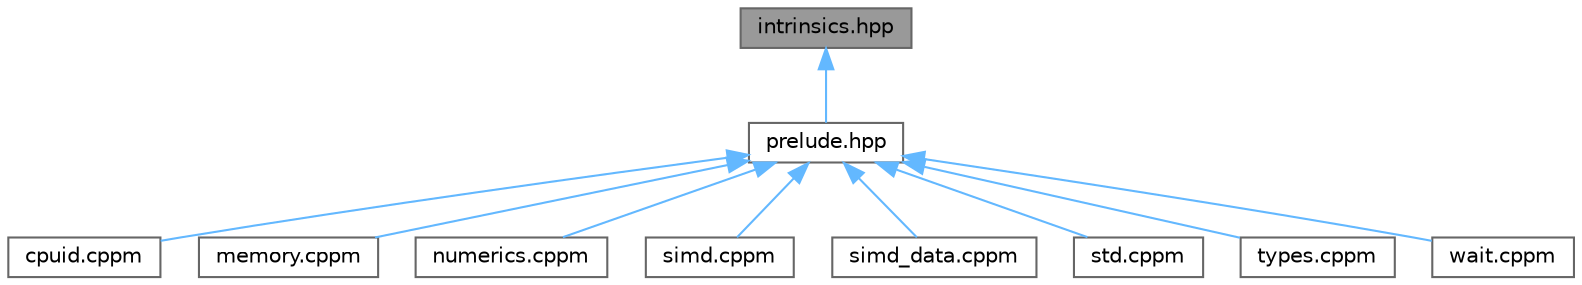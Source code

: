 digraph "intrinsics.hpp"
{
 // INTERACTIVE_SVG=YES
 // LATEX_PDF_SIZE
  bgcolor="transparent";
  edge [fontname=Helvetica,fontsize=10,labelfontname=Helvetica,labelfontsize=10];
  node [fontname=Helvetica,fontsize=10,shape=box,height=0.2,width=0.4];
  Node1 [id="Node000001",label="intrinsics.hpp",height=0.2,width=0.4,color="gray40", fillcolor="grey60", style="filled", fontcolor="black",tooltip="Imports all of our platform-specific intrinsics once as part of the PCH."];
  Node1 -> Node2 [id="edge1_Node000001_Node000002",dir="back",color="steelblue1",style="solid",tooltip=" "];
  Node2 [id="Node000002",label="prelude.hpp",height=0.2,width=0.4,color="grey40", fillcolor="white", style="filled",URL="$prelude_8hpp.html",tooltip="All c++ headers."];
  Node2 -> Node3 [id="edge2_Node000002_Node000003",dir="back",color="steelblue1",style="solid",tooltip=" "];
  Node3 [id="Node000003",label="cpuid.cppm",height=0.2,width=0.4,color="grey40", fillcolor="white", style="filled",URL="$cpuid_8cppm.html",tooltip=" "];
  Node2 -> Node4 [id="edge3_Node000002_Node000004",dir="back",color="steelblue1",style="solid",tooltip=" "];
  Node4 [id="Node000004",label="memory.cppm",height=0.2,width=0.4,color="grey40", fillcolor="white", style="filled",URL="$memory_8cppm.html",tooltip=" "];
  Node2 -> Node5 [id="edge4_Node000002_Node000005",dir="back",color="steelblue1",style="solid",tooltip=" "];
  Node5 [id="Node000005",label="numerics.cppm",height=0.2,width=0.4,color="grey40", fillcolor="white", style="filled",URL="$numerics_8cppm.html",tooltip=" "];
  Node2 -> Node6 [id="edge5_Node000002_Node000006",dir="back",color="steelblue1",style="solid",tooltip=" "];
  Node6 [id="Node000006",label="simd.cppm",height=0.2,width=0.4,color="grey40", fillcolor="white", style="filled",URL="$simd_8cppm.html",tooltip=" "];
  Node2 -> Node7 [id="edge6_Node000002_Node000007",dir="back",color="steelblue1",style="solid",tooltip=" "];
  Node7 [id="Node000007",label="simd_data.cppm",height=0.2,width=0.4,color="grey40", fillcolor="white", style="filled",URL="$simd__data_8cppm.html",tooltip=" "];
  Node2 -> Node8 [id="edge7_Node000002_Node000008",dir="back",color="steelblue1",style="solid",tooltip=" "];
  Node8 [id="Node000008",label="std.cppm",height=0.2,width=0.4,color="grey40", fillcolor="white", style="filled",URL="$std_8cppm.html",tooltip="polyfill missing standard library functions"];
  Node2 -> Node9 [id="edge8_Node000002_Node000009",dir="back",color="steelblue1",style="solid",tooltip=" "];
  Node9 [id="Node000009",label="types.cppm",height=0.2,width=0.4,color="grey40", fillcolor="white", style="filled",URL="$types_8cppm.html",tooltip=" "];
  Node2 -> Node10 [id="edge9_Node000002_Node000010",dir="back",color="steelblue1",style="solid",tooltip=" "];
  Node10 [id="Node000010",label="wait.cppm",height=0.2,width=0.4,color="grey40", fillcolor="white", style="filled",URL="$wait_8cppm.html",tooltip="waiting strategies"];
}
